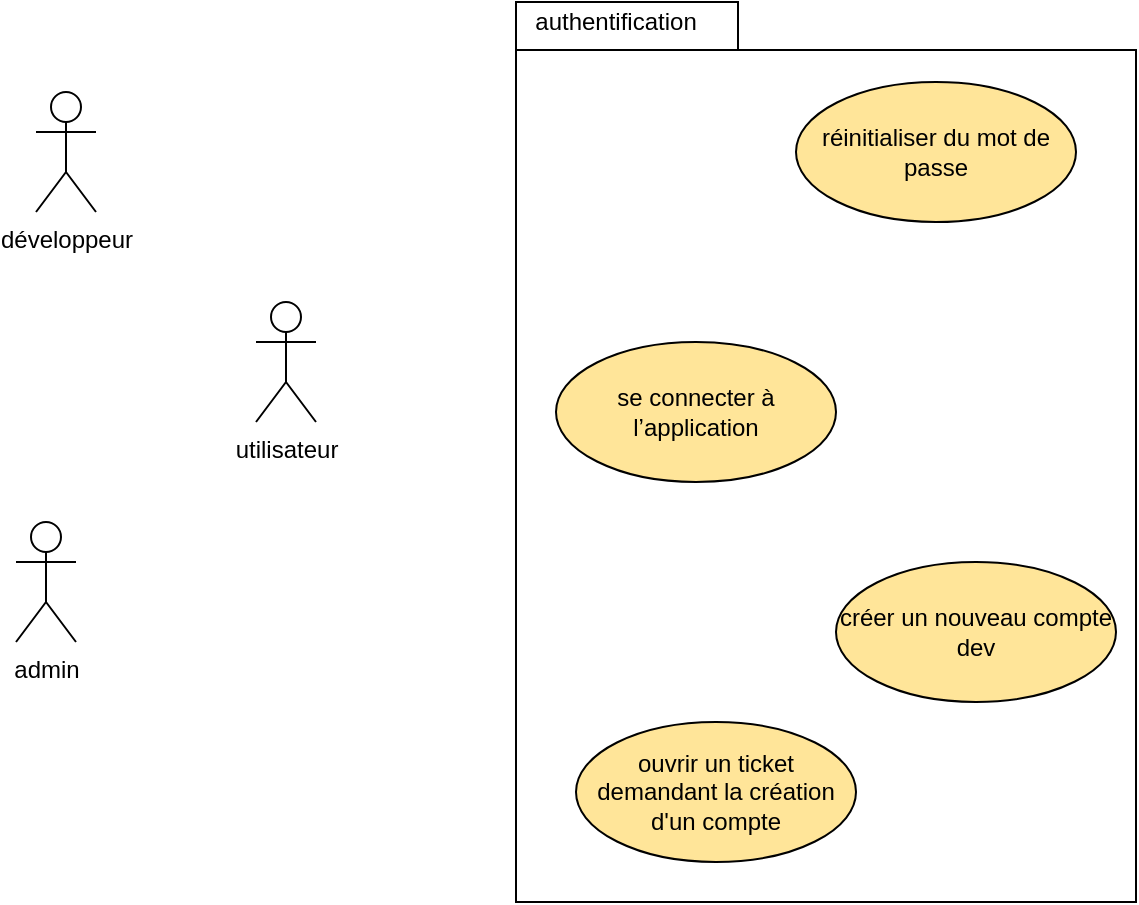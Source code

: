 <mxfile version="16.1.2" type="github">
  <diagram id="hRGe5qn3MbLvBOx0OaPw" name="Page-1">
    <mxGraphModel dx="1666" dy="714" grid="1" gridSize="10" guides="1" tooltips="1" connect="1" arrows="1" fold="1" page="1" pageScale="1" pageWidth="827" pageHeight="1169" math="0" shadow="0">
      <root>
        <mxCell id="0" />
        <mxCell id="1" parent="0" />
        <mxCell id="8uodFkfitl7vGAv0y1zH-1" value="admin" style="shape=umlActor;verticalLabelPosition=bottom;labelBackgroundColor=#ffffff;verticalAlign=top;html=1;outlineConnect=0;" vertex="1" parent="1">
          <mxGeometry x="170" y="380" width="30" height="60" as="geometry" />
        </mxCell>
        <mxCell id="8uodFkfitl7vGAv0y1zH-2" value="développeur" style="shape=umlActor;verticalLabelPosition=bottom;labelBackgroundColor=#ffffff;verticalAlign=top;html=1;outlineConnect=0;" vertex="1" parent="1">
          <mxGeometry x="180" y="165" width="30" height="60" as="geometry" />
        </mxCell>
        <mxCell id="8uodFkfitl7vGAv0y1zH-3" value="utilisateur" style="shape=umlActor;verticalLabelPosition=bottom;labelBackgroundColor=#ffffff;verticalAlign=top;html=1;outlineConnect=0;" vertex="1" parent="1">
          <mxGeometry x="290" y="270" width="30" height="60" as="geometry" />
        </mxCell>
        <mxCell id="8uodFkfitl7vGAv0y1zH-4" value="" style="shape=folder;fontStyle=1;spacingTop=10;tabWidth=111;tabHeight=24;tabPosition=left;html=1;align=left;" vertex="1" parent="1">
          <mxGeometry x="420" y="120" width="310" height="450" as="geometry" />
        </mxCell>
        <mxCell id="8uodFkfitl7vGAv0y1zH-5" value="authentification" style="text;html=1;strokeColor=none;fillColor=none;align=center;verticalAlign=middle;whiteSpace=wrap;rounded=0;" vertex="1" parent="1">
          <mxGeometry x="450" y="120" width="40" height="20" as="geometry" />
        </mxCell>
        <mxCell id="8uodFkfitl7vGAv0y1zH-6" value="se connecter à l’application" style="ellipse;whiteSpace=wrap;html=1;fillColor=#FFE599;" vertex="1" parent="1">
          <mxGeometry x="440" y="290" width="140" height="70" as="geometry" />
        </mxCell>
        <mxCell id="8uodFkfitl7vGAv0y1zH-7" value="réinitialiser du mot de passe" style="ellipse;whiteSpace=wrap;html=1;fillColor=#FFE599;" vertex="1" parent="1">
          <mxGeometry x="560" y="160" width="140" height="70" as="geometry" />
        </mxCell>
        <mxCell id="8uodFkfitl7vGAv0y1zH-8" value="créer un nouveau compte dev" style="ellipse;whiteSpace=wrap;html=1;fillColor=#FFE599;" vertex="1" parent="1">
          <mxGeometry x="580" y="400" width="140" height="70" as="geometry" />
        </mxCell>
        <mxCell id="8uodFkfitl7vGAv0y1zH-9" value="ouvrir un ticket demandant la création d&#39;un compte" style="ellipse;whiteSpace=wrap;html=1;fillColor=#FFE599;" vertex="1" parent="1">
          <mxGeometry x="450" y="480" width="140" height="70" as="geometry" />
        </mxCell>
      </root>
    </mxGraphModel>
  </diagram>
</mxfile>
